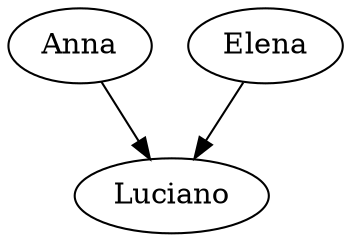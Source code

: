 // The Big Network
digraph {
	A [label=Anna]
	E [label=Elena]
	L [label=Luciano]
		A -> L
		E -> L
}